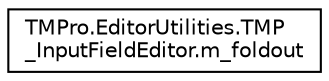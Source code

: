digraph "Graphical Class Hierarchy"
{
 // LATEX_PDF_SIZE
  edge [fontname="Helvetica",fontsize="10",labelfontname="Helvetica",labelfontsize="10"];
  node [fontname="Helvetica",fontsize="10",shape=record];
  rankdir="LR";
  Node0 [label="TMPro.EditorUtilities.TMP\l_InputFieldEditor.m_foldout",height=0.2,width=0.4,color="black", fillcolor="white", style="filled",URL="$struct_t_m_pro_1_1_editor_utilities_1_1_t_m_p___input_field_editor_1_1m__foldout.html",tooltip=" "];
}

